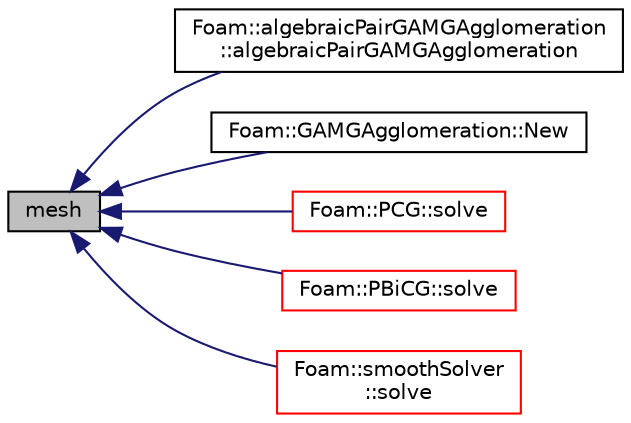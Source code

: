 digraph "mesh"
{
  bgcolor="transparent";
  edge [fontname="Helvetica",fontsize="10",labelfontname="Helvetica",labelfontsize="10"];
  node [fontname="Helvetica",fontsize="10",shape=record];
  rankdir="LR";
  Node1 [label="mesh",height=0.2,width=0.4,color="black", fillcolor="grey75", style="filled", fontcolor="black"];
  Node1 -> Node2 [dir="back",color="midnightblue",fontsize="10",style="solid",fontname="Helvetica"];
  Node2 [label="Foam::algebraicPairGAMGAgglomeration\l::algebraicPairGAMGAgglomeration",height=0.2,width=0.4,color="black",URL="$a00036.html#a100f93cde4cdbf0de8796d5d6c4d9677",tooltip="Construct given mesh and controls. "];
  Node1 -> Node3 [dir="back",color="midnightblue",fontsize="10",style="solid",fontname="Helvetica"];
  Node3 [label="Foam::GAMGAgglomeration::New",height=0.2,width=0.4,color="black",URL="$a00913.html#a0d901b6490746539e307bba0fd8b729a",tooltip="Return the selected matrix agglomerator. "];
  Node1 -> Node4 [dir="back",color="midnightblue",fontsize="10",style="solid",fontname="Helvetica"];
  Node4 [label="Foam::PCG::solve",height=0.2,width=0.4,color="red",URL="$a01867.html#a67060ce780f6992862e39b0d82c37aa0",tooltip="Solve the matrix with this solver. "];
  Node1 -> Node5 [dir="back",color="midnightblue",fontsize="10",style="solid",fontname="Helvetica"];
  Node5 [label="Foam::PBiCG::solve",height=0.2,width=0.4,color="red",URL="$a01865.html#a67060ce780f6992862e39b0d82c37aa0",tooltip="Solve the matrix with this solver. "];
  Node1 -> Node6 [dir="back",color="midnightblue",fontsize="10",style="solid",fontname="Helvetica"];
  Node6 [label="Foam::smoothSolver\l::solve",height=0.2,width=0.4,color="red",URL="$a02440.html#a67060ce780f6992862e39b0d82c37aa0",tooltip="Solve the matrix with this solver. "];
}
